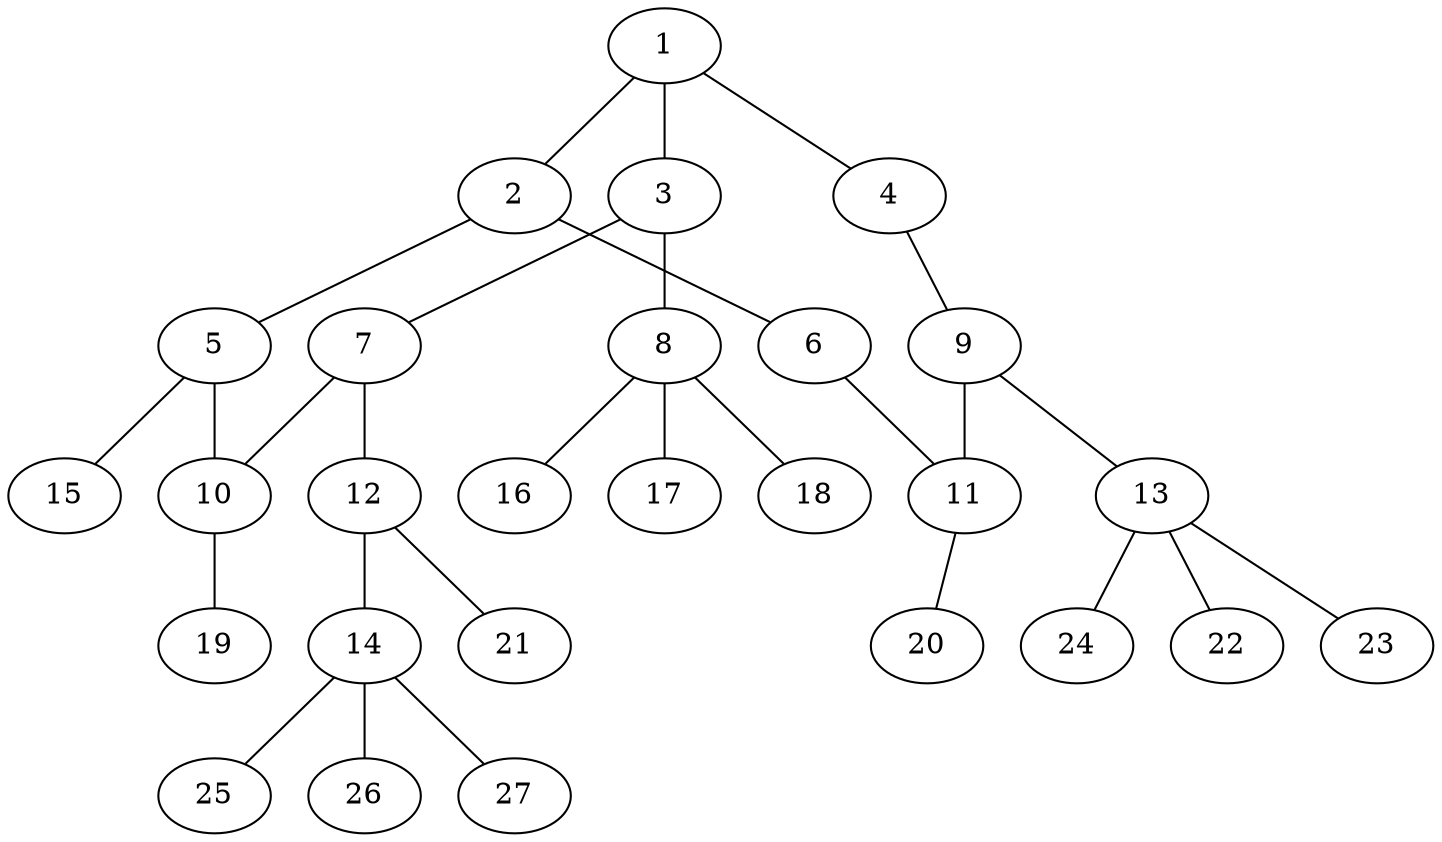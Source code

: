 graph molecule_3063 {
	1	 [chem=C];
	2	 [chem=C];
	1 -- 2	 [valence=2];
	3	 [chem=C];
	1 -- 3	 [valence=1];
	4	 [chem=N];
	1 -- 4	 [valence=1];
	5	 [chem=C];
	2 -- 5	 [valence=1];
	6	 [chem=N];
	2 -- 6	 [valence=1];
	7	 [chem=C];
	3 -- 7	 [valence=2];
	8	 [chem=C];
	3 -- 8	 [valence=1];
	9	 [chem=C];
	4 -- 9	 [valence=2];
	10	 [chem=C];
	5 -- 10	 [valence=2];
	15	 [chem=H];
	5 -- 15	 [valence=1];
	11	 [chem=C];
	6 -- 11	 [valence=2];
	7 -- 10	 [valence=1];
	12	 [chem=N];
	7 -- 12	 [valence=1];
	16	 [chem=H];
	8 -- 16	 [valence=1];
	17	 [chem=H];
	8 -- 17	 [valence=1];
	18	 [chem=H];
	8 -- 18	 [valence=1];
	9 -- 11	 [valence=1];
	13	 [chem=C];
	9 -- 13	 [valence=1];
	19	 [chem=H];
	10 -- 19	 [valence=1];
	20	 [chem=H];
	11 -- 20	 [valence=1];
	14	 [chem=C];
	12 -- 14	 [valence=1];
	21	 [chem=H];
	12 -- 21	 [valence=1];
	22	 [chem=H];
	13 -- 22	 [valence=1];
	23	 [chem=H];
	13 -- 23	 [valence=1];
	24	 [chem=H];
	13 -- 24	 [valence=1];
	25	 [chem=H];
	14 -- 25	 [valence=1];
	26	 [chem=H];
	14 -- 26	 [valence=1];
	27	 [chem=H];
	14 -- 27	 [valence=1];
}

